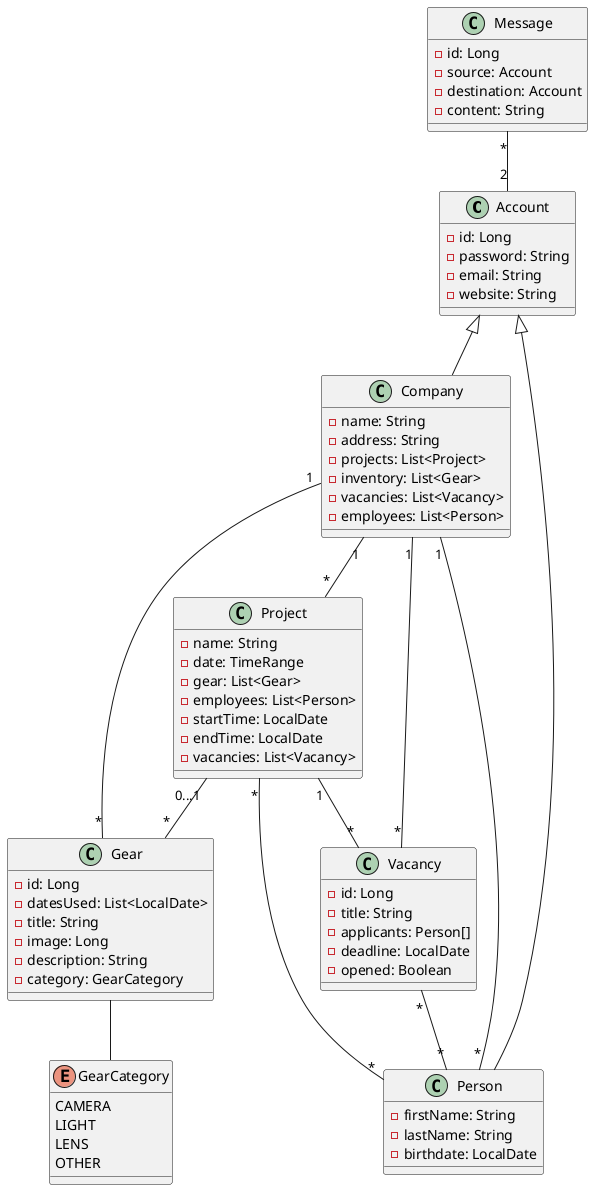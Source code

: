 @startuml

class Account {
- id: Long
- password: String
- email: String
- website: String
}

class Company {
- name: String
- address: String
- projects: List<Project>
- inventory: List<Gear>
- vacancies: List<Vacancy>
- employees: List<Person>
}

class Project {
- name: String
- date: TimeRange
- gear: List<Gear>
- employees: List<Person>
- startTime: LocalDate
- endTime: LocalDate
- vacancies: List<Vacancy>
}

class Gear {
- id: Long
- datesUsed: List<LocalDate>
- title: String
- image: Long
- description: String
- category: GearCategory
}

enum GearCategory {
CAMERA
LIGHT
LENS
OTHER
}

class Person {
- firstName: String
- lastName: String
- birthdate: LocalDate
}

class Vacancy {
- id: Long
- title: String
- applicants: Person[]
- deadline: LocalDate
- opened: Boolean
}

class Message {
- id: Long
- source: Account
- destination: Account
- content: String
}

Account <|-- Company
Account <|-- Person
Company "1" -- "*" Project
Company "1" -- "*" Vacancy
Vacancy "*" -- "*"Person
Message "*" -- "2" Account
Project "0...1" -- "*" Gear
Gear "*" -- "1" Company
Project "*" -- "*" Person
Project "1" -- "*" Vacancy
Person "*" -- "1" Company
Gear -- GearCategory
@enduml
